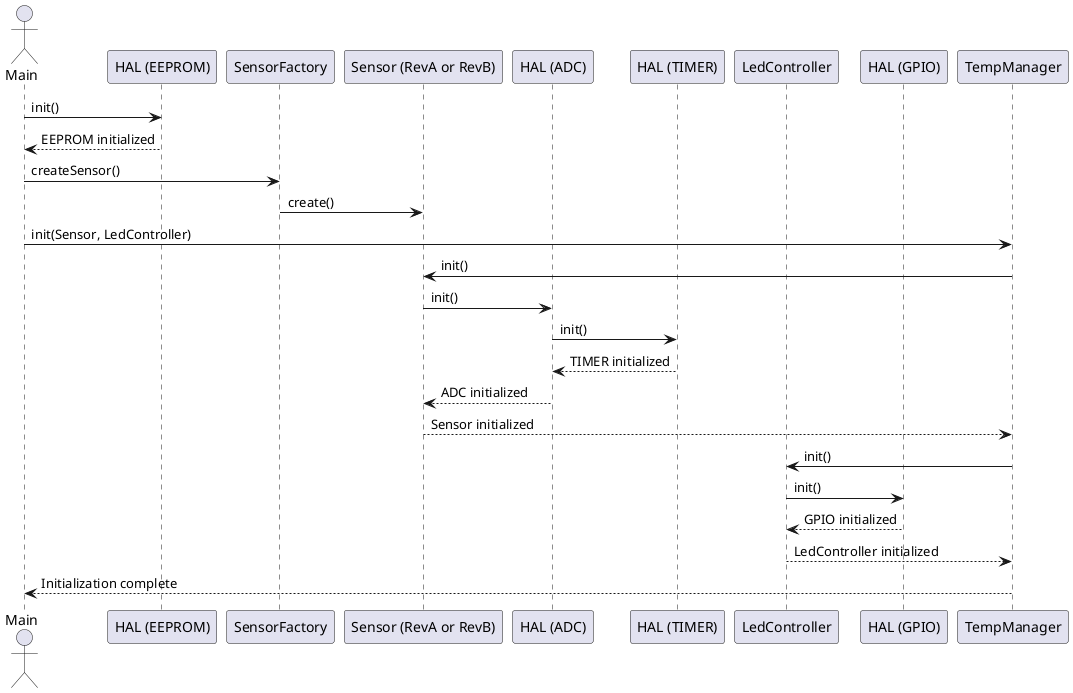 @startuml
actor Main as User

participant "HAL (EEPROM)" as HAL_EEPROM
participant "SensorFactory" as SensorFactory
participant "Sensor (RevA or RevB)" as Sensor
participant "HAL (ADC)" as HAL_ADC
participant "HAL (TIMER)" as HAL_TIMER
participant "LedController" as LedController
participant "HAL (GPIO)" as HAL_GPIO
participant "TempManager" as TempManager

User -> HAL_EEPROM : init()
HAL_EEPROM --> User : EEPROM initialized

User -> SensorFactory : createSensor()
SensorFactory -> Sensor : create()

User -> TempManager : init(Sensor, LedController)
TempManager -> Sensor : init()
Sensor -> HAL_ADC : init()
HAL_ADC -> HAL_TIMER : init()
HAL_TIMER --> HAL_ADC : TIMER initialized
HAL_ADC --> Sensor : ADC initialized
Sensor --> TempManager : Sensor initialized

TempManager -> LedController : init()
LedController -> HAL_GPIO : init()
HAL_GPIO --> LedController : GPIO initialized
LedController --> TempManager : LedController initialized

TempManager --> User : Initialization complete
@enduml